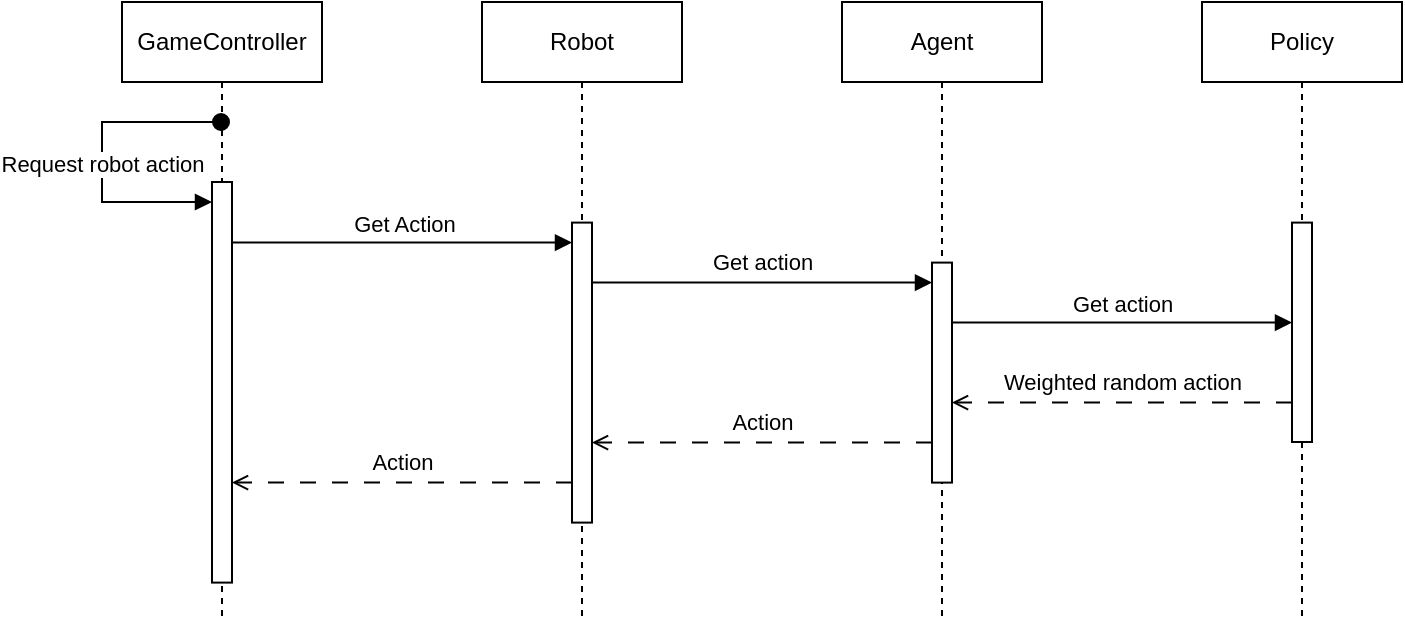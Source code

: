 <mxfile version="21.2.1" type="device">
  <diagram name="Page-1" id="2YBvvXClWsGukQMizWep">
    <mxGraphModel dx="523" dy="470" grid="1" gridSize="10" guides="1" tooltips="1" connect="1" arrows="1" fold="1" page="1" pageScale="1" pageWidth="850" pageHeight="1100" math="0" shadow="0">
      <root>
        <mxCell id="0" />
        <mxCell id="1" parent="0" />
        <mxCell id="aM9ryv3xv72pqoxQDRHE-1" value="GameController" style="shape=umlLifeline;perimeter=lifelinePerimeter;whiteSpace=wrap;html=1;container=0;dropTarget=0;collapsible=0;recursiveResize=0;outlineConnect=0;portConstraint=eastwest;newEdgeStyle={&quot;edgeStyle&quot;:&quot;elbowEdgeStyle&quot;,&quot;elbow&quot;:&quot;vertical&quot;,&quot;curved&quot;:0,&quot;rounded&quot;:0};" parent="1" vertex="1">
          <mxGeometry x="80" y="40" width="100" height="310" as="geometry" />
        </mxCell>
        <mxCell id="aM9ryv3xv72pqoxQDRHE-2" value="" style="html=1;points=[];perimeter=orthogonalPerimeter;outlineConnect=0;targetShapes=umlLifeline;portConstraint=eastwest;newEdgeStyle={&quot;edgeStyle&quot;:&quot;elbowEdgeStyle&quot;,&quot;elbow&quot;:&quot;vertical&quot;,&quot;curved&quot;:0,&quot;rounded&quot;:0};" parent="aM9ryv3xv72pqoxQDRHE-1" vertex="1">
          <mxGeometry x="45" y="90" width="10" height="200.3" as="geometry" />
        </mxCell>
        <mxCell id="aM9ryv3xv72pqoxQDRHE-3" value="Request robot action" style="html=1;verticalAlign=bottom;startArrow=oval;endArrow=block;startSize=8;edgeStyle=orthogonalEdgeStyle;elbow=vertical;rounded=0;labelBackgroundColor=default;" parent="aM9ryv3xv72pqoxQDRHE-1" source="aM9ryv3xv72pqoxQDRHE-1" target="aM9ryv3xv72pqoxQDRHE-2" edge="1">
          <mxGeometry x="0.159" relative="1" as="geometry">
            <mxPoint x="-60" y="100.3" as="sourcePoint" />
            <Array as="points">
              <mxPoint x="-10" y="60" />
              <mxPoint x="-10" y="100" />
            </Array>
            <mxPoint as="offset" />
          </mxGeometry>
        </mxCell>
        <mxCell id="aM9ryv3xv72pqoxQDRHE-5" value="Robot" style="shape=umlLifeline;perimeter=lifelinePerimeter;whiteSpace=wrap;html=1;container=0;dropTarget=0;collapsible=0;recursiveResize=0;outlineConnect=0;portConstraint=eastwest;newEdgeStyle={&quot;edgeStyle&quot;:&quot;elbowEdgeStyle&quot;,&quot;elbow&quot;:&quot;vertical&quot;,&quot;curved&quot;:0,&quot;rounded&quot;:0};" parent="1" vertex="1">
          <mxGeometry x="260" y="40" width="100" height="310" as="geometry" />
        </mxCell>
        <mxCell id="aM9ryv3xv72pqoxQDRHE-6" value="" style="html=1;points=[];perimeter=orthogonalPerimeter;outlineConnect=0;targetShapes=umlLifeline;portConstraint=eastwest;newEdgeStyle={&quot;edgeStyle&quot;:&quot;elbowEdgeStyle&quot;,&quot;elbow&quot;:&quot;vertical&quot;,&quot;curved&quot;:0,&quot;rounded&quot;:0};" parent="aM9ryv3xv72pqoxQDRHE-5" vertex="1">
          <mxGeometry x="45" y="110.3" width="10" height="150" as="geometry" />
        </mxCell>
        <mxCell id="aM9ryv3xv72pqoxQDRHE-7" value="Get Action" style="html=1;verticalAlign=bottom;endArrow=block;edgeStyle=elbowEdgeStyle;elbow=vertical;curved=0;rounded=0;labelBackgroundColor=none;" parent="1" source="aM9ryv3xv72pqoxQDRHE-2" target="aM9ryv3xv72pqoxQDRHE-6" edge="1">
          <mxGeometry x="0.003" relative="1" as="geometry">
            <mxPoint x="235" y="160.3" as="sourcePoint" />
            <Array as="points">
              <mxPoint x="220" y="160.3" />
            </Array>
            <mxPoint as="offset" />
          </mxGeometry>
        </mxCell>
        <mxCell id="Yk7irKGBs4unOvjQ7Orx-1" value="Agent" style="shape=umlLifeline;perimeter=lifelinePerimeter;whiteSpace=wrap;html=1;container=0;dropTarget=0;collapsible=0;recursiveResize=0;outlineConnect=0;portConstraint=eastwest;newEdgeStyle={&quot;edgeStyle&quot;:&quot;elbowEdgeStyle&quot;,&quot;elbow&quot;:&quot;vertical&quot;,&quot;curved&quot;:0,&quot;rounded&quot;:0};" parent="1" vertex="1">
          <mxGeometry x="440" y="40" width="100" height="310" as="geometry" />
        </mxCell>
        <mxCell id="Yk7irKGBs4unOvjQ7Orx-2" value="" style="html=1;points=[];perimeter=orthogonalPerimeter;outlineConnect=0;targetShapes=umlLifeline;portConstraint=eastwest;newEdgeStyle={&quot;edgeStyle&quot;:&quot;elbowEdgeStyle&quot;,&quot;elbow&quot;:&quot;vertical&quot;,&quot;curved&quot;:0,&quot;rounded&quot;:0};" parent="Yk7irKGBs4unOvjQ7Orx-1" vertex="1">
          <mxGeometry x="45" y="130.3" width="10" height="110" as="geometry" />
        </mxCell>
        <mxCell id="Yk7irKGBs4unOvjQ7Orx-3" value="Policy" style="shape=umlLifeline;perimeter=lifelinePerimeter;whiteSpace=wrap;html=1;container=0;dropTarget=0;collapsible=0;recursiveResize=0;outlineConnect=0;portConstraint=eastwest;newEdgeStyle={&quot;edgeStyle&quot;:&quot;elbowEdgeStyle&quot;,&quot;elbow&quot;:&quot;vertical&quot;,&quot;curved&quot;:0,&quot;rounded&quot;:0};" parent="1" vertex="1">
          <mxGeometry x="620" y="40" width="100" height="310" as="geometry" />
        </mxCell>
        <mxCell id="Yk7irKGBs4unOvjQ7Orx-4" value="" style="html=1;points=[];perimeter=orthogonalPerimeter;outlineConnect=0;targetShapes=umlLifeline;portConstraint=eastwest;newEdgeStyle={&quot;edgeStyle&quot;:&quot;elbowEdgeStyle&quot;,&quot;elbow&quot;:&quot;vertical&quot;,&quot;curved&quot;:0,&quot;rounded&quot;:0};" parent="Yk7irKGBs4unOvjQ7Orx-3" vertex="1">
          <mxGeometry x="45" y="110.3" width="10" height="109.7" as="geometry" />
        </mxCell>
        <mxCell id="Yk7irKGBs4unOvjQ7Orx-6" value="Get action" style="edgeStyle=elbowEdgeStyle;rounded=0;orthogonalLoop=1;jettySize=auto;html=1;elbow=vertical;curved=0;endArrow=block;endFill=1;labelBackgroundColor=none;" parent="1" source="aM9ryv3xv72pqoxQDRHE-6" target="Yk7irKGBs4unOvjQ7Orx-2" edge="1">
          <mxGeometry y="10" relative="1" as="geometry">
            <Array as="points">
              <mxPoint x="390" y="180.3" />
            </Array>
            <mxPoint as="offset" />
          </mxGeometry>
        </mxCell>
        <mxCell id="Yk7irKGBs4unOvjQ7Orx-7" style="edgeStyle=elbowEdgeStyle;rounded=0;orthogonalLoop=1;jettySize=auto;html=1;elbow=vertical;curved=0;endArrow=block;endFill=1;" parent="1" source="Yk7irKGBs4unOvjQ7Orx-2" target="Yk7irKGBs4unOvjQ7Orx-4" edge="1">
          <mxGeometry relative="1" as="geometry">
            <Array as="points">
              <mxPoint x="580" y="200.3" />
            </Array>
          </mxGeometry>
        </mxCell>
        <mxCell id="Yk7irKGBs4unOvjQ7Orx-8" value="Get action" style="edgeLabel;html=1;align=center;verticalAlign=middle;resizable=0;points=[];labelBackgroundColor=none;" parent="Yk7irKGBs4unOvjQ7Orx-7" vertex="1" connectable="0">
          <mxGeometry x="-0.374" y="-1" relative="1" as="geometry">
            <mxPoint x="32" y="-11" as="offset" />
          </mxGeometry>
        </mxCell>
        <mxCell id="Yk7irKGBs4unOvjQ7Orx-9" value="Weighted random action" style="edgeStyle=elbowEdgeStyle;rounded=0;orthogonalLoop=1;jettySize=auto;html=1;elbow=vertical;curved=0;dashed=1;strokeColor=default;endArrow=open;endFill=0;dashPattern=8 8;labelBackgroundColor=none;" parent="1" source="Yk7irKGBs4unOvjQ7Orx-4" target="Yk7irKGBs4unOvjQ7Orx-2" edge="1">
          <mxGeometry y="-10" relative="1" as="geometry">
            <Array as="points">
              <mxPoint x="580" y="240.3" />
            </Array>
            <mxPoint as="offset" />
          </mxGeometry>
        </mxCell>
        <mxCell id="Yk7irKGBs4unOvjQ7Orx-10" style="edgeStyle=elbowEdgeStyle;rounded=0;orthogonalLoop=1;jettySize=auto;html=1;elbow=vertical;curved=0;dashed=1;strokeColor=none;dashPattern=8 8;" parent="1" source="Yk7irKGBs4unOvjQ7Orx-2" target="aM9ryv3xv72pqoxQDRHE-6" edge="1">
          <mxGeometry relative="1" as="geometry">
            <Array as="points">
              <mxPoint x="400" y="260.3" />
            </Array>
          </mxGeometry>
        </mxCell>
        <mxCell id="Yk7irKGBs4unOvjQ7Orx-11" value="Action" style="edgeStyle=elbowEdgeStyle;rounded=0;orthogonalLoop=1;jettySize=auto;html=1;elbow=vertical;curved=0;strokeColor=default;endArrow=open;endFill=0;labelBackgroundColor=none;dashed=1;dashPattern=8 8;" parent="1" source="Yk7irKGBs4unOvjQ7Orx-2" target="aM9ryv3xv72pqoxQDRHE-6" edge="1">
          <mxGeometry y="-10" relative="1" as="geometry">
            <mxPoint x="480" y="260.61" as="sourcePoint" />
            <mxPoint x="320" y="260.3" as="targetPoint" />
            <mxPoint as="offset" />
            <Array as="points">
              <mxPoint x="330" y="260.3" />
            </Array>
          </mxGeometry>
        </mxCell>
        <mxCell id="Yk7irKGBs4unOvjQ7Orx-12" value="Action" style="edgeStyle=elbowEdgeStyle;rounded=0;orthogonalLoop=1;jettySize=auto;html=1;elbow=vertical;curved=0;dashed=1;strokeColor=default;endArrow=open;endFill=0;dashPattern=8 8;labelBackgroundColor=none;" parent="1" source="aM9ryv3xv72pqoxQDRHE-6" target="aM9ryv3xv72pqoxQDRHE-2" edge="1">
          <mxGeometry y="-10" relative="1" as="geometry">
            <mxPoint x="300" y="280.3" as="sourcePoint" />
            <mxPoint x="140" y="280.3" as="targetPoint" />
            <mxPoint as="offset" />
            <Array as="points">
              <mxPoint x="155" y="280.3" />
            </Array>
          </mxGeometry>
        </mxCell>
      </root>
    </mxGraphModel>
  </diagram>
</mxfile>

